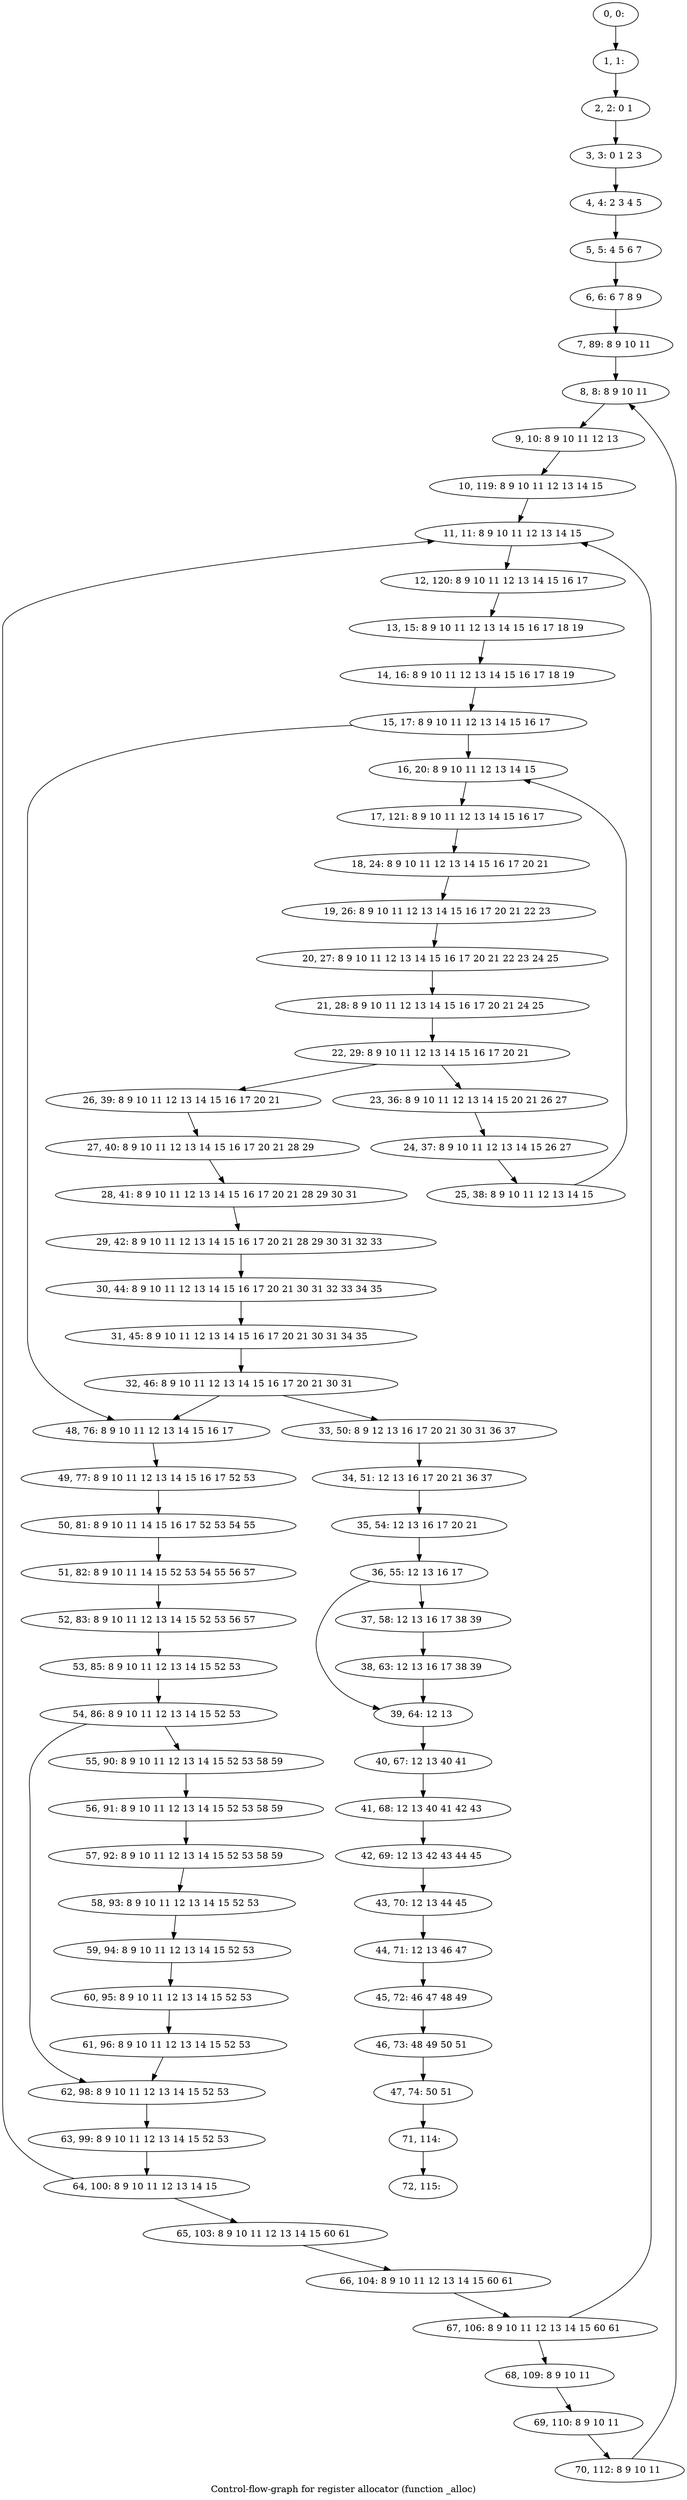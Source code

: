 digraph G {
graph [label="Control-flow-graph for register allocator (function _alloc)"]
0[label="0, 0: "];
1[label="1, 1: "];
2[label="2, 2: 0 1 "];
3[label="3, 3: 0 1 2 3 "];
4[label="4, 4: 2 3 4 5 "];
5[label="5, 5: 4 5 6 7 "];
6[label="6, 6: 6 7 8 9 "];
7[label="7, 89: 8 9 10 11 "];
8[label="8, 8: 8 9 10 11 "];
9[label="9, 10: 8 9 10 11 12 13 "];
10[label="10, 119: 8 9 10 11 12 13 14 15 "];
11[label="11, 11: 8 9 10 11 12 13 14 15 "];
12[label="12, 120: 8 9 10 11 12 13 14 15 16 17 "];
13[label="13, 15: 8 9 10 11 12 13 14 15 16 17 18 19 "];
14[label="14, 16: 8 9 10 11 12 13 14 15 16 17 18 19 "];
15[label="15, 17: 8 9 10 11 12 13 14 15 16 17 "];
16[label="16, 20: 8 9 10 11 12 13 14 15 "];
17[label="17, 121: 8 9 10 11 12 13 14 15 16 17 "];
18[label="18, 24: 8 9 10 11 12 13 14 15 16 17 20 21 "];
19[label="19, 26: 8 9 10 11 12 13 14 15 16 17 20 21 22 23 "];
20[label="20, 27: 8 9 10 11 12 13 14 15 16 17 20 21 22 23 24 25 "];
21[label="21, 28: 8 9 10 11 12 13 14 15 16 17 20 21 24 25 "];
22[label="22, 29: 8 9 10 11 12 13 14 15 16 17 20 21 "];
23[label="23, 36: 8 9 10 11 12 13 14 15 20 21 26 27 "];
24[label="24, 37: 8 9 10 11 12 13 14 15 26 27 "];
25[label="25, 38: 8 9 10 11 12 13 14 15 "];
26[label="26, 39: 8 9 10 11 12 13 14 15 16 17 20 21 "];
27[label="27, 40: 8 9 10 11 12 13 14 15 16 17 20 21 28 29 "];
28[label="28, 41: 8 9 10 11 12 13 14 15 16 17 20 21 28 29 30 31 "];
29[label="29, 42: 8 9 10 11 12 13 14 15 16 17 20 21 28 29 30 31 32 33 "];
30[label="30, 44: 8 9 10 11 12 13 14 15 16 17 20 21 30 31 32 33 34 35 "];
31[label="31, 45: 8 9 10 11 12 13 14 15 16 17 20 21 30 31 34 35 "];
32[label="32, 46: 8 9 10 11 12 13 14 15 16 17 20 21 30 31 "];
33[label="33, 50: 8 9 12 13 16 17 20 21 30 31 36 37 "];
34[label="34, 51: 12 13 16 17 20 21 36 37 "];
35[label="35, 54: 12 13 16 17 20 21 "];
36[label="36, 55: 12 13 16 17 "];
37[label="37, 58: 12 13 16 17 38 39 "];
38[label="38, 63: 12 13 16 17 38 39 "];
39[label="39, 64: 12 13 "];
40[label="40, 67: 12 13 40 41 "];
41[label="41, 68: 12 13 40 41 42 43 "];
42[label="42, 69: 12 13 42 43 44 45 "];
43[label="43, 70: 12 13 44 45 "];
44[label="44, 71: 12 13 46 47 "];
45[label="45, 72: 46 47 48 49 "];
46[label="46, 73: 48 49 50 51 "];
47[label="47, 74: 50 51 "];
48[label="48, 76: 8 9 10 11 12 13 14 15 16 17 "];
49[label="49, 77: 8 9 10 11 12 13 14 15 16 17 52 53 "];
50[label="50, 81: 8 9 10 11 14 15 16 17 52 53 54 55 "];
51[label="51, 82: 8 9 10 11 14 15 52 53 54 55 56 57 "];
52[label="52, 83: 8 9 10 11 12 13 14 15 52 53 56 57 "];
53[label="53, 85: 8 9 10 11 12 13 14 15 52 53 "];
54[label="54, 86: 8 9 10 11 12 13 14 15 52 53 "];
55[label="55, 90: 8 9 10 11 12 13 14 15 52 53 58 59 "];
56[label="56, 91: 8 9 10 11 12 13 14 15 52 53 58 59 "];
57[label="57, 92: 8 9 10 11 12 13 14 15 52 53 58 59 "];
58[label="58, 93: 8 9 10 11 12 13 14 15 52 53 "];
59[label="59, 94: 8 9 10 11 12 13 14 15 52 53 "];
60[label="60, 95: 8 9 10 11 12 13 14 15 52 53 "];
61[label="61, 96: 8 9 10 11 12 13 14 15 52 53 "];
62[label="62, 98: 8 9 10 11 12 13 14 15 52 53 "];
63[label="63, 99: 8 9 10 11 12 13 14 15 52 53 "];
64[label="64, 100: 8 9 10 11 12 13 14 15 "];
65[label="65, 103: 8 9 10 11 12 13 14 15 60 61 "];
66[label="66, 104: 8 9 10 11 12 13 14 15 60 61 "];
67[label="67, 106: 8 9 10 11 12 13 14 15 60 61 "];
68[label="68, 109: 8 9 10 11 "];
69[label="69, 110: 8 9 10 11 "];
70[label="70, 112: 8 9 10 11 "];
71[label="71, 114: "];
72[label="72, 115: "];
0->1 ;
1->2 ;
2->3 ;
3->4 ;
4->5 ;
5->6 ;
6->7 ;
7->8 ;
8->9 ;
9->10 ;
10->11 ;
11->12 ;
12->13 ;
13->14 ;
14->15 ;
15->16 ;
15->48 ;
16->17 ;
17->18 ;
18->19 ;
19->20 ;
20->21 ;
21->22 ;
22->23 ;
22->26 ;
23->24 ;
24->25 ;
25->16 ;
26->27 ;
27->28 ;
28->29 ;
29->30 ;
30->31 ;
31->32 ;
32->33 ;
32->48 ;
33->34 ;
34->35 ;
35->36 ;
36->37 ;
36->39 ;
37->38 ;
38->39 ;
39->40 ;
40->41 ;
41->42 ;
42->43 ;
43->44 ;
44->45 ;
45->46 ;
46->47 ;
47->71 ;
48->49 ;
49->50 ;
50->51 ;
51->52 ;
52->53 ;
53->54 ;
54->55 ;
54->62 ;
55->56 ;
56->57 ;
57->58 ;
58->59 ;
59->60 ;
60->61 ;
61->62 ;
62->63 ;
63->64 ;
64->65 ;
64->11 ;
65->66 ;
66->67 ;
67->68 ;
67->11 ;
68->69 ;
69->70 ;
70->8 ;
71->72 ;
}
